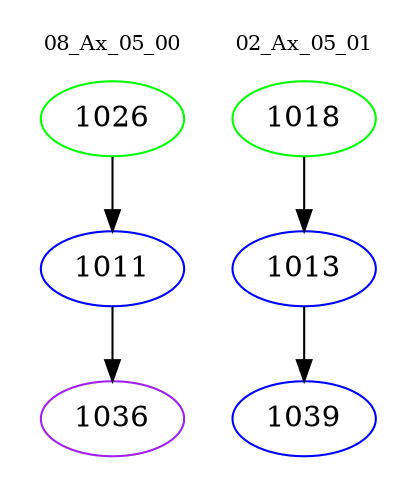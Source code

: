 digraph{
subgraph cluster_0 {
color = white
label = "08_Ax_05_00";
fontsize=10;
T0_1026 [label="1026", color="green"]
T0_1026 -> T0_1011 [color="black"]
T0_1011 [label="1011", color="blue"]
T0_1011 -> T0_1036 [color="black"]
T0_1036 [label="1036", color="purple"]
}
subgraph cluster_1 {
color = white
label = "02_Ax_05_01";
fontsize=10;
T1_1018 [label="1018", color="green"]
T1_1018 -> T1_1013 [color="black"]
T1_1013 [label="1013", color="blue"]
T1_1013 -> T1_1039 [color="black"]
T1_1039 [label="1039", color="blue"]
}
}

